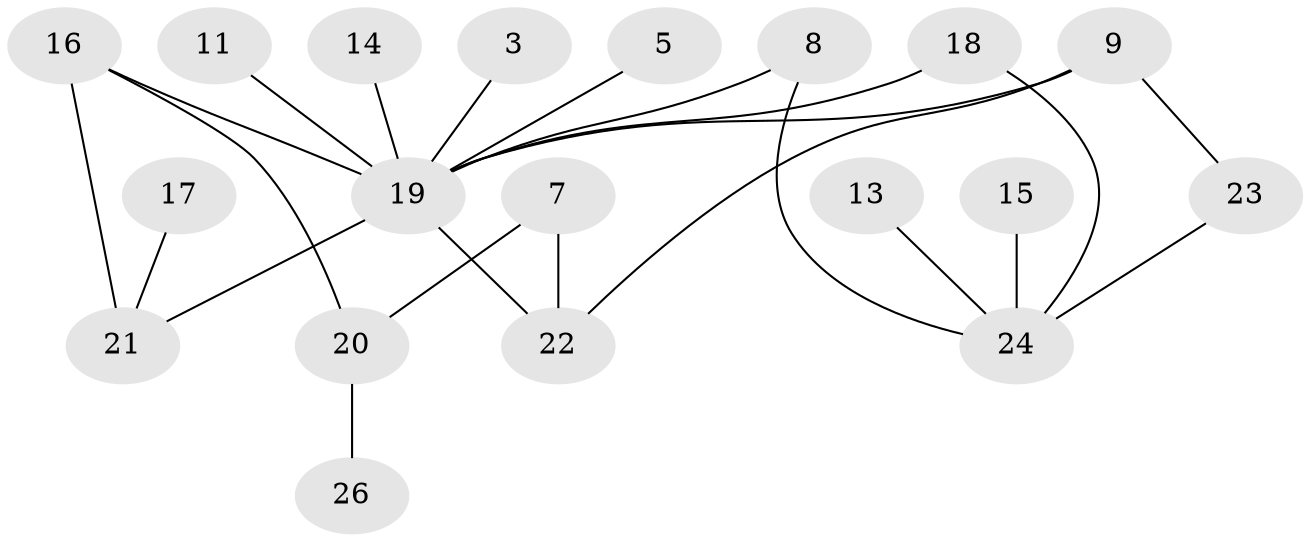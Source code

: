 // original degree distribution, {0: 0.14, 3: 0.16, 5: 0.08, 4: 0.08, 2: 0.26, 1: 0.28}
// Generated by graph-tools (version 1.1) at 2025/49/03/09/25 03:49:06]
// undirected, 19 vertices, 23 edges
graph export_dot {
graph [start="1"]
  node [color=gray90,style=filled];
  3;
  5;
  7;
  8;
  9;
  11;
  13;
  14;
  15;
  16;
  17;
  18;
  19;
  20;
  21;
  22;
  23;
  24;
  26;
  3 -- 19 [weight=1.0];
  5 -- 19 [weight=1.0];
  7 -- 20 [weight=1.0];
  7 -- 22 [weight=2.0];
  8 -- 19 [weight=1.0];
  8 -- 24 [weight=1.0];
  9 -- 19 [weight=1.0];
  9 -- 22 [weight=1.0];
  9 -- 23 [weight=1.0];
  11 -- 19 [weight=1.0];
  13 -- 24 [weight=1.0];
  14 -- 19 [weight=1.0];
  15 -- 24 [weight=1.0];
  16 -- 19 [weight=2.0];
  16 -- 20 [weight=1.0];
  16 -- 21 [weight=2.0];
  17 -- 21 [weight=1.0];
  18 -- 19 [weight=1.0];
  18 -- 24 [weight=1.0];
  19 -- 21 [weight=1.0];
  19 -- 22 [weight=1.0];
  20 -- 26 [weight=1.0];
  23 -- 24 [weight=1.0];
}
